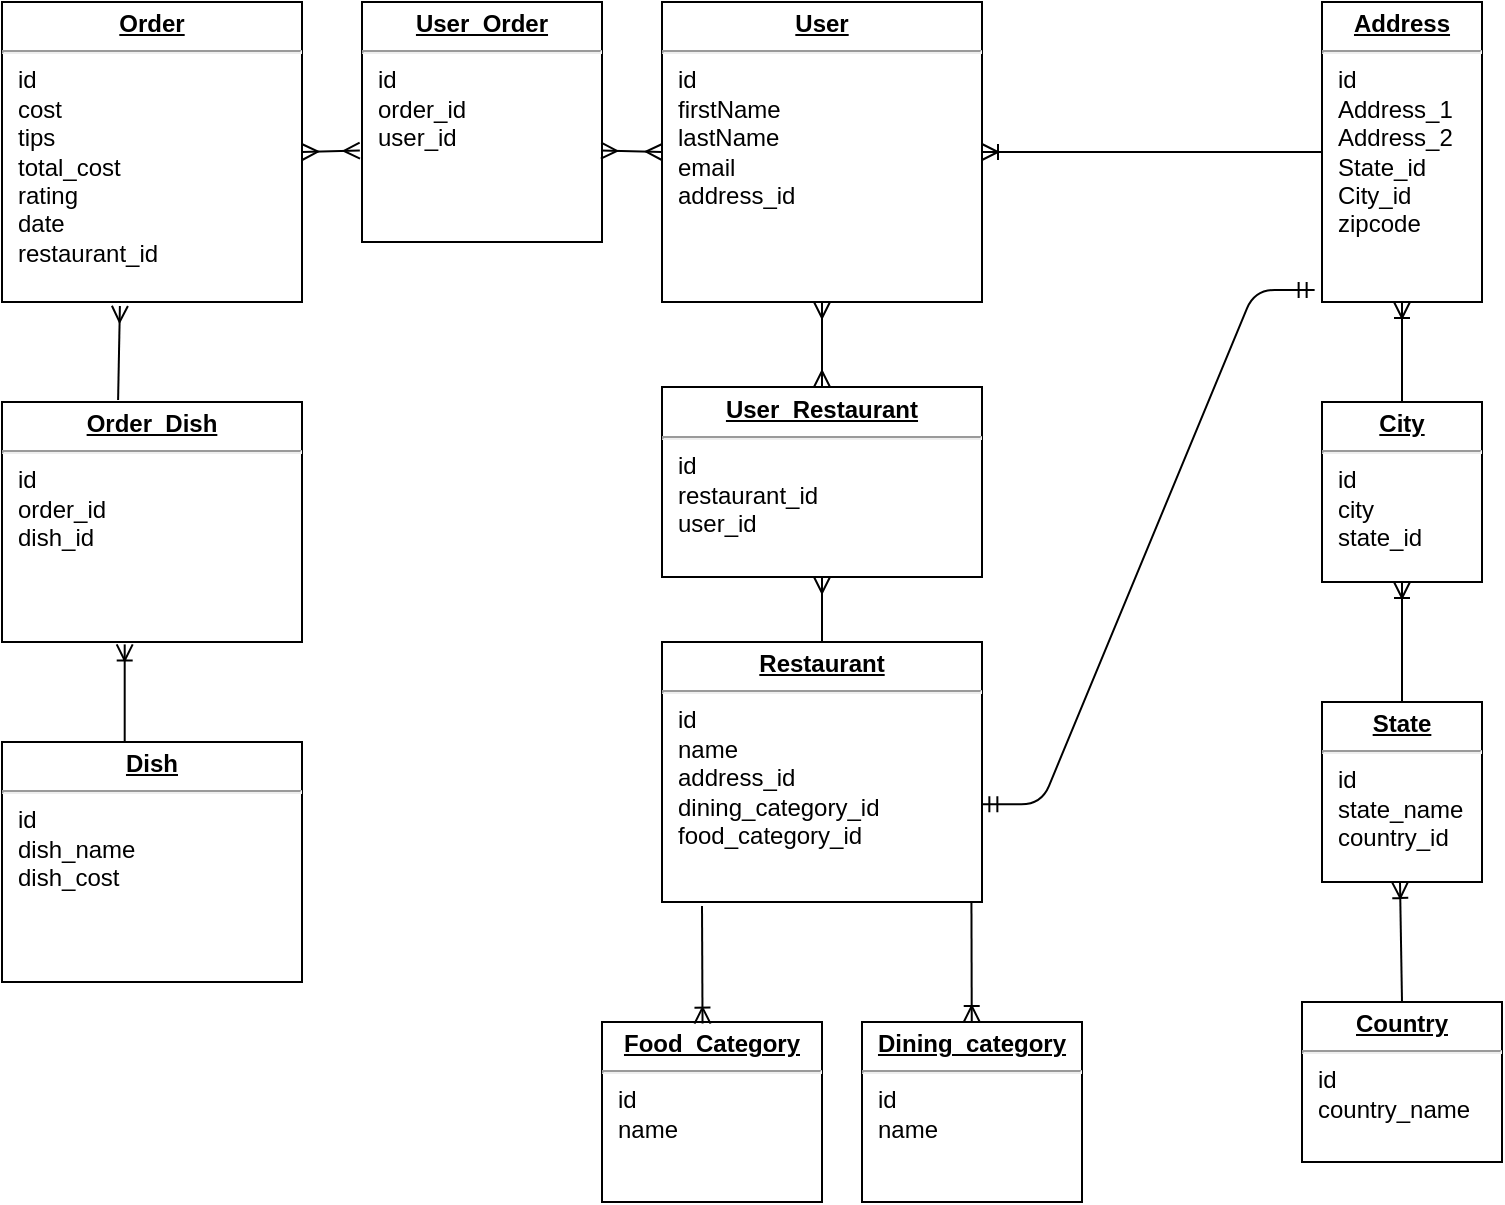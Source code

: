 <mxfile version="10.7.5" type="device"><diagram id="I-EUGPQtbmQm-LF-oZ_K" name="Page-1"><mxGraphModel dx="1634" dy="804" grid="1" gridSize="10" guides="1" tooltips="1" connect="1" arrows="1" fold="1" page="1" pageScale="1" pageWidth="850" pageHeight="1100" math="0" shadow="0"><root><mxCell id="0"/><mxCell id="1" parent="0"/><mxCell id="t2UfhxG-cm9jmmbvGB45-16" value="" style="fontSize=12;html=1;endArrow=ERmany;exitX=0.5;exitY=0;exitDx=0;exitDy=0;entryX=0.5;entryY=1;entryDx=0;entryDy=0;" parent="1" source="pBPboRZSlkmsfMI5_dFm-20" target="GNSfKhbh-DfOrfhYpNO3-5" edge="1"><mxGeometry width="100" height="100" relative="1" as="geometry"><mxPoint x="520" y="370" as="sourcePoint"/><mxPoint x="620" y="270" as="targetPoint"/></mxGeometry></mxCell><mxCell id="pBPboRZSlkmsfMI5_dFm-20" value="&lt;p style=&quot;margin: 0px ; margin-top: 4px ; text-align: center ; text-decoration: underline&quot;&gt;&lt;b&gt;Restaurant&lt;/b&gt;&lt;/p&gt;&lt;hr&gt;&lt;p style=&quot;margin: 0px ; margin-left: 8px&quot;&gt;id&lt;/p&gt;&lt;p style=&quot;margin: 0px ; margin-left: 8px&quot;&gt;name&lt;/p&gt;&lt;p style=&quot;margin: 0px ; margin-left: 8px&quot;&gt;address_id&lt;/p&gt;&lt;p style=&quot;margin: 0px ; margin-left: 8px&quot;&gt;dining_category_id&lt;/p&gt;&lt;p style=&quot;margin: 0px ; margin-left: 8px&quot;&gt;food_category_id&lt;/p&gt;&lt;p style=&quot;margin: 0px ; margin-left: 8px&quot;&gt;&lt;br&gt;&lt;/p&gt;" style="verticalAlign=top;align=left;overflow=fill;fontSize=12;fontFamily=Helvetica;html=1;" parent="1" vertex="1"><mxGeometry x="410" y="380" width="160" height="130" as="geometry"/></mxCell><mxCell id="pBPboRZSlkmsfMI5_dFm-21" value="&lt;p style=&quot;margin: 0px ; margin-top: 4px ; text-align: center ; text-decoration: underline&quot;&gt;&lt;b&gt;Order&lt;/b&gt;&lt;/p&gt;&lt;hr&gt;&lt;p style=&quot;margin: 0px ; margin-left: 8px&quot;&gt;id&lt;/p&gt;&lt;p style=&quot;margin: 0px ; margin-left: 8px&quot;&gt;cost&lt;/p&gt;&lt;p style=&quot;margin: 0px ; margin-left: 8px&quot;&gt;tips&lt;/p&gt;&lt;p style=&quot;margin: 0px ; margin-left: 8px&quot;&gt;total_cost&lt;/p&gt;&lt;p style=&quot;margin: 0px ; margin-left: 8px&quot;&gt;&lt;span&gt;rating&lt;/span&gt;&lt;/p&gt;&lt;p style=&quot;margin: 0px ; margin-left: 8px&quot;&gt;date&lt;/p&gt;&lt;p style=&quot;margin: 0px ; margin-left: 8px&quot;&gt;restaurant_id&lt;/p&gt;&lt;p style=&quot;margin: 0px ; margin-left: 8px&quot;&gt;&lt;br&gt;&lt;/p&gt;" style="verticalAlign=top;align=left;overflow=fill;fontSize=12;fontFamily=Helvetica;html=1;" parent="1" vertex="1"><mxGeometry x="80" y="60" width="150" height="150" as="geometry"/></mxCell><mxCell id="pBPboRZSlkmsfMI5_dFm-23" value="&lt;p style=&quot;margin: 0px ; margin-top: 4px ; text-align: center ; text-decoration: underline&quot;&gt;&lt;b&gt;User&lt;/b&gt;&lt;/p&gt;&lt;hr&gt;&lt;p style=&quot;margin: 0px ; margin-left: 8px&quot;&gt;id&lt;/p&gt;&lt;p style=&quot;margin: 0px ; margin-left: 8px&quot;&gt;firstName&lt;/p&gt;&lt;p style=&quot;margin: 0px ; margin-left: 8px&quot;&gt;lastName&lt;/p&gt;&lt;p style=&quot;margin: 0px ; margin-left: 8px&quot;&gt;email&lt;/p&gt;&lt;p style=&quot;margin: 0px ; margin-left: 8px&quot;&gt;address_id&lt;/p&gt;&lt;p style=&quot;margin: 0px ; margin-left: 8px&quot;&gt;&lt;br&gt;&lt;/p&gt;" style="verticalAlign=top;align=left;overflow=fill;fontSize=12;fontFamily=Helvetica;html=1;" parent="1" vertex="1"><mxGeometry x="410" y="60" width="160" height="150" as="geometry"/></mxCell><mxCell id="pBPboRZSlkmsfMI5_dFm-24" value="&lt;p style=&quot;margin: 0px ; margin-top: 4px ; text-align: center ; text-decoration: underline&quot;&gt;&lt;b&gt;Address&lt;/b&gt;&lt;/p&gt;&lt;hr&gt;&lt;p style=&quot;margin: 0px ; margin-left: 8px&quot;&gt;id&lt;/p&gt;&lt;p style=&quot;margin: 0px ; margin-left: 8px&quot;&gt;Address_1&lt;/p&gt;&lt;p style=&quot;margin: 0px ; margin-left: 8px&quot;&gt;Address_2&lt;/p&gt;&lt;p style=&quot;margin: 0px ; margin-left: 8px&quot;&gt;State_id&lt;/p&gt;&lt;p style=&quot;margin: 0px ; margin-left: 8px&quot;&gt;City_id&lt;/p&gt;&lt;p style=&quot;margin: 0px ; margin-left: 8px&quot;&gt;zipcode&lt;/p&gt;" style="verticalAlign=top;align=left;overflow=fill;fontSize=12;fontFamily=Helvetica;html=1;" parent="1" vertex="1"><mxGeometry x="740" y="60" width="80" height="150" as="geometry"/></mxCell><mxCell id="pBPboRZSlkmsfMI5_dFm-25" value="&lt;p style=&quot;margin: 0px ; margin-top: 4px ; text-align: center ; text-decoration: underline&quot;&gt;&lt;b&gt;City&lt;/b&gt;&lt;/p&gt;&lt;hr&gt;&lt;p style=&quot;margin: 0px ; margin-left: 8px&quot;&gt;id&lt;/p&gt;&lt;p style=&quot;margin: 0px ; margin-left: 8px&quot;&gt;city&lt;/p&gt;&lt;p style=&quot;margin: 0px ; margin-left: 8px&quot;&gt;state_id&lt;/p&gt;" style="verticalAlign=top;align=left;overflow=fill;fontSize=12;fontFamily=Helvetica;html=1;" parent="1" vertex="1"><mxGeometry x="740" y="260" width="80" height="90" as="geometry"/></mxCell><mxCell id="pBPboRZSlkmsfMI5_dFm-26" value="&lt;p style=&quot;margin: 0px ; margin-top: 4px ; text-align: center ; text-decoration: underline&quot;&gt;&lt;b&gt;State&lt;/b&gt;&lt;/p&gt;&lt;hr&gt;&lt;p style=&quot;margin: 0px ; margin-left: 8px&quot;&gt;id&lt;/p&gt;&lt;p style=&quot;margin: 0px ; margin-left: 8px&quot;&gt;state_name&lt;/p&gt;&lt;p style=&quot;margin: 0px ; margin-left: 8px&quot;&gt;country_id&lt;/p&gt;&lt;p style=&quot;margin: 0px ; margin-left: 8px&quot;&gt;&lt;br&gt;&lt;/p&gt;" style="verticalAlign=top;align=left;overflow=fill;fontSize=12;fontFamily=Helvetica;html=1;" parent="1" vertex="1"><mxGeometry x="740" y="410" width="80" height="90" as="geometry"/></mxCell><mxCell id="pBPboRZSlkmsfMI5_dFm-34" style="edgeStyle=none;rounded=1;orthogonalLoop=1;jettySize=auto;html=1;exitX=0.75;exitY=0;exitDx=0;exitDy=0;" parent="1" source="pBPboRZSlkmsfMI5_dFm-25" target="pBPboRZSlkmsfMI5_dFm-25" edge="1"><mxGeometry relative="1" as="geometry"/></mxCell><mxCell id="pBPboRZSlkmsfMI5_dFm-35" value="&lt;p style=&quot;margin: 0px ; margin-top: 4px ; text-align: center ; text-decoration: underline&quot;&gt;&lt;b&gt;Dining_category&lt;/b&gt;&lt;/p&gt;&lt;hr&gt;&lt;p style=&quot;margin: 0px ; margin-left: 8px&quot;&gt;id&lt;/p&gt;&lt;p style=&quot;margin: 0px ; margin-left: 8px&quot;&gt;name&lt;br&gt;&lt;/p&gt;&lt;div&gt;&lt;b&gt;&lt;br&gt;&lt;/b&gt;&lt;/div&gt;" style="verticalAlign=top;align=left;overflow=fill;fontSize=12;fontFamily=Helvetica;html=1;" parent="1" vertex="1"><mxGeometry x="510" y="570" width="110" height="90" as="geometry"/></mxCell><mxCell id="GNSfKhbh-DfOrfhYpNO3-1" value="&lt;p style=&quot;margin: 0px ; margin-top: 4px ; text-align: center ; text-decoration: underline&quot;&gt;&lt;b&gt;Country&lt;/b&gt;&lt;/p&gt;&lt;hr&gt;&lt;p style=&quot;margin: 0px ; margin-left: 8px&quot;&gt;id&lt;/p&gt;&lt;p style=&quot;margin: 0px ; margin-left: 8px&quot;&gt;&lt;span&gt;country_name&lt;/span&gt;&lt;/p&gt;&lt;p style=&quot;margin: 0px ; margin-left: 8px&quot;&gt;&lt;br&gt;&lt;/p&gt;" style="verticalAlign=top;align=left;overflow=fill;fontSize=12;fontFamily=Helvetica;html=1;" parent="1" vertex="1"><mxGeometry x="730" y="560" width="100" height="80" as="geometry"/></mxCell><mxCell id="GNSfKhbh-DfOrfhYpNO3-2" value="&lt;p style=&quot;margin: 0px ; margin-top: 4px ; text-align: center ; text-decoration: underline&quot;&gt;&lt;b&gt;Dish&lt;/b&gt;&lt;/p&gt;&lt;hr&gt;&lt;p style=&quot;margin: 0px ; margin-left: 8px&quot;&gt;id&lt;/p&gt;&lt;p style=&quot;margin: 0px ; margin-left: 8px&quot;&gt;dish_name&lt;/p&gt;&lt;p style=&quot;margin: 0px ; margin-left: 8px&quot;&gt;dish_cost&lt;/p&gt;&lt;p style=&quot;margin: 0px ; margin-left: 8px&quot;&gt;&lt;br&gt;&lt;/p&gt;" style="verticalAlign=top;align=left;overflow=fill;fontSize=12;fontFamily=Helvetica;html=1;" parent="1" vertex="1"><mxGeometry x="80" y="430" width="150" height="120" as="geometry"/></mxCell><mxCell id="GNSfKhbh-DfOrfhYpNO3-3" value="&lt;p style=&quot;margin: 0px ; margin-top: 4px ; text-align: center ; text-decoration: underline&quot;&gt;&lt;b&gt;Food_Category&lt;/b&gt;&lt;/p&gt;&lt;hr&gt;&lt;p style=&quot;margin: 0px ; margin-left: 8px&quot;&gt;id&lt;/p&gt;&lt;p style=&quot;margin: 0px ; margin-left: 8px&quot;&gt;name&lt;/p&gt;" style="verticalAlign=top;align=left;overflow=fill;fontSize=12;fontFamily=Helvetica;html=1;" parent="1" vertex="1"><mxGeometry x="380" y="570" width="110" height="90" as="geometry"/></mxCell><mxCell id="GNSfKhbh-DfOrfhYpNO3-5" value="&lt;p style=&quot;margin: 0px ; margin-top: 4px ; text-align: center ; text-decoration: underline&quot;&gt;&lt;b&gt;User_Restaurant&lt;/b&gt;&lt;/p&gt;&lt;hr&gt;&lt;p style=&quot;margin: 0px ; margin-left: 8px&quot;&gt;id&lt;/p&gt;&lt;p style=&quot;margin: 0px ; margin-left: 8px&quot;&gt;restaurant_id&lt;/p&gt;&lt;p style=&quot;margin: 0px ; margin-left: 8px&quot;&gt;user_id&lt;/p&gt;&lt;p style=&quot;margin: 0px ; margin-left: 8px&quot;&gt;&lt;br&gt;&lt;/p&gt;&lt;p style=&quot;margin: 0px ; margin-left: 8px&quot;&gt;&lt;br&gt;&lt;/p&gt;&lt;p style=&quot;margin: 0px ; margin-left: 8px&quot;&gt;&lt;br&gt;&lt;/p&gt;" style="verticalAlign=top;align=left;overflow=fill;fontSize=12;fontFamily=Helvetica;html=1;" parent="1" vertex="1"><mxGeometry x="410" y="252.5" width="160" height="95" as="geometry"/></mxCell><mxCell id="t2UfhxG-cm9jmmbvGB45-3" value="" style="fontSize=12;html=1;endArrow=ERoneToMany;exitX=0.5;exitY=0;exitDx=0;exitDy=0;entryX=0.5;entryY=1;entryDx=0;entryDy=0;" parent="1" source="pBPboRZSlkmsfMI5_dFm-25" target="pBPboRZSlkmsfMI5_dFm-24" edge="1"><mxGeometry width="100" height="100" relative="1" as="geometry"><mxPoint x="670" y="280" as="sourcePoint"/><mxPoint x="770" y="180" as="targetPoint"/></mxGeometry></mxCell><mxCell id="t2UfhxG-cm9jmmbvGB45-4" value="" style="fontSize=12;html=1;endArrow=ERoneToMany;exitX=0.5;exitY=0;exitDx=0;exitDy=0;entryX=0.5;entryY=1;entryDx=0;entryDy=0;" parent="1" source="pBPboRZSlkmsfMI5_dFm-26" edge="1"><mxGeometry width="100" height="100" relative="1" as="geometry"><mxPoint x="780" y="400" as="sourcePoint"/><mxPoint x="780" y="350" as="targetPoint"/></mxGeometry></mxCell><mxCell id="t2UfhxG-cm9jmmbvGB45-5" style="edgeStyle=none;rounded=0;orthogonalLoop=1;jettySize=auto;html=1;exitX=0.75;exitY=0;exitDx=0;exitDy=0;" parent="1" source="pBPboRZSlkmsfMI5_dFm-26" target="pBPboRZSlkmsfMI5_dFm-26" edge="1"><mxGeometry relative="1" as="geometry"/></mxCell><mxCell id="t2UfhxG-cm9jmmbvGB45-6" value="" style="fontSize=12;html=1;endArrow=ERoneToMany;entryX=0.5;entryY=1;entryDx=0;entryDy=0;exitX=0.5;exitY=0;exitDx=0;exitDy=0;" parent="1" source="GNSfKhbh-DfOrfhYpNO3-1" edge="1"><mxGeometry width="100" height="100" relative="1" as="geometry"><mxPoint x="779" y="540" as="sourcePoint"/><mxPoint x="779" y="500" as="targetPoint"/></mxGeometry></mxCell><mxCell id="t2UfhxG-cm9jmmbvGB45-7" value="" style="fontSize=12;html=1;endArrow=ERoneToMany;entryX=1;entryY=0.5;entryDx=0;entryDy=0;exitX=0;exitY=0.5;exitDx=0;exitDy=0;" parent="1" source="pBPboRZSlkmsfMI5_dFm-24" target="pBPboRZSlkmsfMI5_dFm-23" edge="1"><mxGeometry width="100" height="100" relative="1" as="geometry"><mxPoint x="710" y="130" as="sourcePoint"/><mxPoint x="680" y="270" as="targetPoint"/></mxGeometry></mxCell><mxCell id="t2UfhxG-cm9jmmbvGB45-11" style="edgeStyle=none;rounded=0;orthogonalLoop=1;jettySize=auto;html=1;entryX=1;entryY=0.5;entryDx=0;entryDy=0;" parent="1" source="GNSfKhbh-DfOrfhYpNO3-5" target="GNSfKhbh-DfOrfhYpNO3-5" edge="1"><mxGeometry relative="1" as="geometry"/></mxCell><mxCell id="t2UfhxG-cm9jmmbvGB45-12" style="edgeStyle=none;rounded=0;orthogonalLoop=1;jettySize=auto;html=1;entryX=1;entryY=0.5;entryDx=0;entryDy=0;" parent="1" source="GNSfKhbh-DfOrfhYpNO3-5" target="GNSfKhbh-DfOrfhYpNO3-5" edge="1"><mxGeometry relative="1" as="geometry"/></mxCell><mxCell id="t2UfhxG-cm9jmmbvGB45-15" value="" style="fontSize=12;html=1;endArrow=ERmany;startArrow=ERmany;exitX=0.5;exitY=0;exitDx=0;exitDy=0;entryX=0.5;entryY=1;entryDx=0;entryDy=0;" parent="1" source="GNSfKhbh-DfOrfhYpNO3-5" target="pBPboRZSlkmsfMI5_dFm-23" edge="1"><mxGeometry width="100" height="100" relative="1" as="geometry"><mxPoint x="460" y="330" as="sourcePoint"/><mxPoint x="510" y="130" as="targetPoint"/></mxGeometry></mxCell><mxCell id="t2UfhxG-cm9jmmbvGB45-26" value="" style="fontSize=12;html=1;endArrow=ERoneToMany;entryX=0.457;entryY=0.009;entryDx=0;entryDy=0;entryPerimeter=0;" parent="1" target="GNSfKhbh-DfOrfhYpNO3-3" edge="1"><mxGeometry width="100" height="100" relative="1" as="geometry"><mxPoint x="430" y="512" as="sourcePoint"/><mxPoint x="430" y="410" as="targetPoint"/></mxGeometry></mxCell><mxCell id="t2UfhxG-cm9jmmbvGB45-27" value="" style="fontSize=12;html=1;endArrow=ERoneToMany;exitX=0.967;exitY=0.996;exitDx=0;exitDy=0;exitPerimeter=0;" parent="1" source="pBPboRZSlkmsfMI5_dFm-20" target="pBPboRZSlkmsfMI5_dFm-35" edge="1"><mxGeometry width="100" height="100" relative="1" as="geometry"><mxPoint x="650" y="540" as="sourcePoint"/><mxPoint x="324.667" y="399.833" as="targetPoint"/></mxGeometry></mxCell><mxCell id="t2UfhxG-cm9jmmbvGB45-28" value="" style="edgeStyle=entityRelationEdgeStyle;fontSize=12;html=1;endArrow=ERmandOne;startArrow=ERmandOne;entryX=-0.046;entryY=0.96;entryDx=0;entryDy=0;entryPerimeter=0;exitX=0.998;exitY=0.624;exitDx=0;exitDy=0;exitPerimeter=0;" parent="1" source="pBPboRZSlkmsfMI5_dFm-20" target="pBPboRZSlkmsfMI5_dFm-24" edge="1"><mxGeometry width="100" height="100" relative="1" as="geometry"><mxPoint x="560" y="400" as="sourcePoint"/><mxPoint x="660" y="300" as="targetPoint"/></mxGeometry></mxCell><mxCell id="YcOMkM9lRKU_k05ngJQT-2" value="&lt;p style=&quot;margin: 0px ; margin-top: 4px ; text-align: center ; text-decoration: underline&quot;&gt;&lt;b&gt;User_Order&lt;/b&gt;&lt;/p&gt;&lt;hr&gt;&lt;p style=&quot;margin: 0px ; margin-left: 8px&quot;&gt;id&lt;/p&gt;&lt;p style=&quot;margin: 0px ; margin-left: 8px&quot;&gt;order_id&lt;/p&gt;&lt;p style=&quot;margin: 0px ; margin-left: 8px&quot;&gt;user_id&lt;/p&gt;" style="verticalAlign=top;align=left;overflow=fill;fontSize=12;fontFamily=Helvetica;html=1;" vertex="1" parent="1"><mxGeometry x="260" y="60" width="120" height="120" as="geometry"/></mxCell><mxCell id="YcOMkM9lRKU_k05ngJQT-6" value="" style="fontSize=12;html=1;endArrow=ERoneToMany;entryX=0.409;entryY=1.01;entryDx=0;entryDy=0;entryPerimeter=0;exitX=0.409;exitY=0;exitDx=0;exitDy=0;exitPerimeter=0;" edge="1" parent="1" source="GNSfKhbh-DfOrfhYpNO3-2" target="YcOMkM9lRKU_k05ngJQT-12"><mxGeometry width="100" height="100" relative="1" as="geometry"><mxPoint x="160" y="410" as="sourcePoint"/><mxPoint x="190" y="390" as="targetPoint"/></mxGeometry></mxCell><mxCell id="YcOMkM9lRKU_k05ngJQT-10" value="" style="fontSize=12;html=1;endArrow=ERmany;startArrow=ERmany;exitX=0.996;exitY=0.619;exitDx=0;exitDy=0;entryX=0;entryY=0.5;entryDx=0;entryDy=0;exitPerimeter=0;" edge="1" parent="1" source="YcOMkM9lRKU_k05ngJQT-2" target="pBPboRZSlkmsfMI5_dFm-23"><mxGeometry width="100" height="100" relative="1" as="geometry"><mxPoint x="600.241" y="262.207" as="sourcePoint"/><mxPoint x="600.241" y="220.138" as="targetPoint"/></mxGeometry></mxCell><mxCell id="YcOMkM9lRKU_k05ngJQT-11" value="" style="fontSize=12;html=1;endArrow=ERmany;startArrow=ERmany;exitX=1;exitY=0.5;exitDx=0;exitDy=0;entryX=-0.009;entryY=0.619;entryDx=0;entryDy=0;entryPerimeter=0;" edge="1" parent="1" source="pBPboRZSlkmsfMI5_dFm-21" target="YcOMkM9lRKU_k05ngJQT-2"><mxGeometry width="100" height="100" relative="1" as="geometry"><mxPoint x="250.052" y="134.276" as="sourcePoint"/><mxPoint x="340" y="135" as="targetPoint"/></mxGeometry></mxCell><mxCell id="YcOMkM9lRKU_k05ngJQT-12" value="&lt;p style=&quot;margin: 0px ; margin-top: 4px ; text-align: center ; text-decoration: underline&quot;&gt;&lt;b&gt;Order_Dish&lt;/b&gt;&lt;/p&gt;&lt;hr&gt;&lt;p style=&quot;margin: 0px ; margin-left: 8px&quot;&gt;id&lt;/p&gt;&lt;p style=&quot;margin: 0px ; margin-left: 8px&quot;&gt;order_id&lt;/p&gt;&lt;p style=&quot;margin: 0px ; margin-left: 8px&quot;&gt;dish_id&lt;/p&gt;" style="verticalAlign=top;align=left;overflow=fill;fontSize=12;fontFamily=Helvetica;html=1;" vertex="1" parent="1"><mxGeometry x="80" y="260" width="150" height="120" as="geometry"/></mxCell><mxCell id="YcOMkM9lRKU_k05ngJQT-14" value="" style="fontSize=12;html=1;endArrow=ERmany;exitX=0.387;exitY=-0.008;exitDx=0;exitDy=0;exitPerimeter=0;entryX=0.393;entryY=1.013;entryDx=0;entryDy=0;entryPerimeter=0;" edge="1" parent="1" source="YcOMkM9lRKU_k05ngJQT-12" target="pBPboRZSlkmsfMI5_dFm-21"><mxGeometry width="100" height="100" relative="1" as="geometry"><mxPoint x="500" y="390" as="sourcePoint"/><mxPoint x="136" y="230" as="targetPoint"/></mxGeometry></mxCell></root></mxGraphModel></diagram></mxfile>